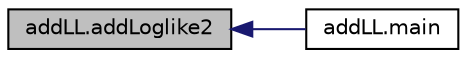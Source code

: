 digraph "addLL.addLoglike2"
{
  edge [fontname="Helvetica",fontsize="10",labelfontname="Helvetica",labelfontsize="10"];
  node [fontname="Helvetica",fontsize="10",shape=record];
  rankdir="LR";
  Node1 [label="addLL.addLoglike2",height=0.2,width=0.4,color="black", fillcolor="grey75", style="filled", fontcolor="black"];
  Node1 -> Node2 [dir="back",color="midnightblue",fontsize="10",style="solid",fontname="Helvetica"];
  Node2 [label="addLL.main",height=0.2,width=0.4,color="black", fillcolor="white", style="filled",URL="$namespaceadd_l_l.html#a81cabc4a4a81cb2c54417df2d6eedb3a"];
}
